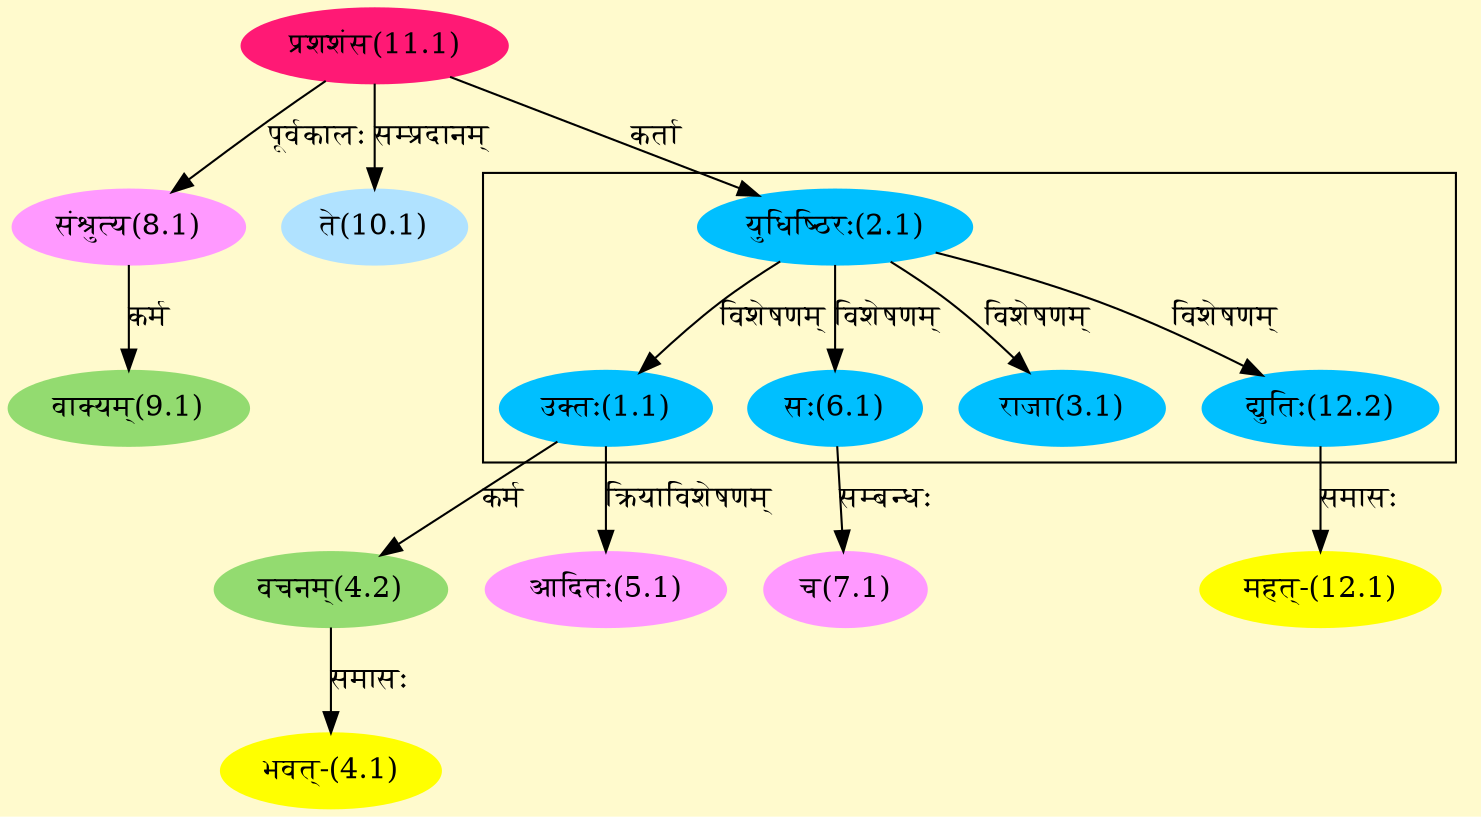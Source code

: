 digraph G{
rankdir=BT;
 compound=true;
 bgcolor="lemonchiffon1";

subgraph cluster_1{
Node1_1 [style=filled, color="#00BFFF" label = "उक्तः(1.1)"]
Node2_1 [style=filled, color="#00BFFF" label = "युधिष्ठिरः(2.1)"]
Node3_1 [style=filled, color="#00BFFF" label = "राजा(3.1)"]
Node6_1 [style=filled, color="#00BFFF" label = "सः(6.1)"]
Node12_2 [style=filled, color="#00BFFF" label = "द्युतिः(12.2)"]

}
Node2_1 [style=filled, color="#00BFFF" label = "युधिष्ठिरः(2.1)"]
Node11_1 [style=filled, color="#FF1975" label = "प्रशशंस(11.1)"]
Node4_1 [style=filled, color="#FFFF00" label = "भवत्-(4.1)"]
Node4_2 [style=filled, color="#93DB70" label = "वचनम्(4.2)"]
Node1_1 [style=filled, color="#00BFFF" label = "उक्तः(1.1)"]
Node5_1 [style=filled, color="#FF99FF" label = "आदितः(5.1)"]
Node7_1 [style=filled, color="#FF99FF" label = "च(7.1)"]
Node6_1 [style=filled, color="#00BFFF" label = "सः(6.1)"]
Node8_1 [style=filled, color="#FF99FF" label = "संश्रुत्य(8.1)"]
Node9_1 [style=filled, color="#93DB70" label = "वाक्यम्(9.1)"]
Node10_1 [style=filled, color="#B0E2FF" label = "ते(10.1)"]
Node12_1 [style=filled, color="#FFFF00" label = "महत्-(12.1)"]
Node12_2 [style=filled, color="#00BFFF" label = "द्युतिः(12.2)"]
/* Start of Relations section */

Node1_1 -> Node2_1 [  label="विशेषणम्"  dir="back" ]
Node2_1 -> Node11_1 [  label="कर्ता"  dir="back" ]
Node3_1 -> Node2_1 [  label="विशेषणम्"  dir="back" ]
Node4_1 -> Node4_2 [  label="समासः"  dir="back" ]
Node4_2 -> Node1_1 [  label="कर्म"  dir="back" ]
Node5_1 -> Node1_1 [  label="क्रियाविशेषणम्"  dir="back" ]
Node6_1 -> Node2_1 [  label="विशेषणम्"  dir="back" ]
Node7_1 -> Node6_1 [  label="सम्बन्धः"  dir="back" ]
Node8_1 -> Node11_1 [  label="पूर्वकालः"  dir="back" ]
Node9_1 -> Node8_1 [  label="कर्म"  dir="back" ]
Node10_1 -> Node11_1 [  label="सम्प्रदानम्"  dir="back" ]
Node12_1 -> Node12_2 [  label="समासः"  dir="back" ]
Node12_2 -> Node2_1 [  label="विशेषणम्"  dir="back" ]
}
